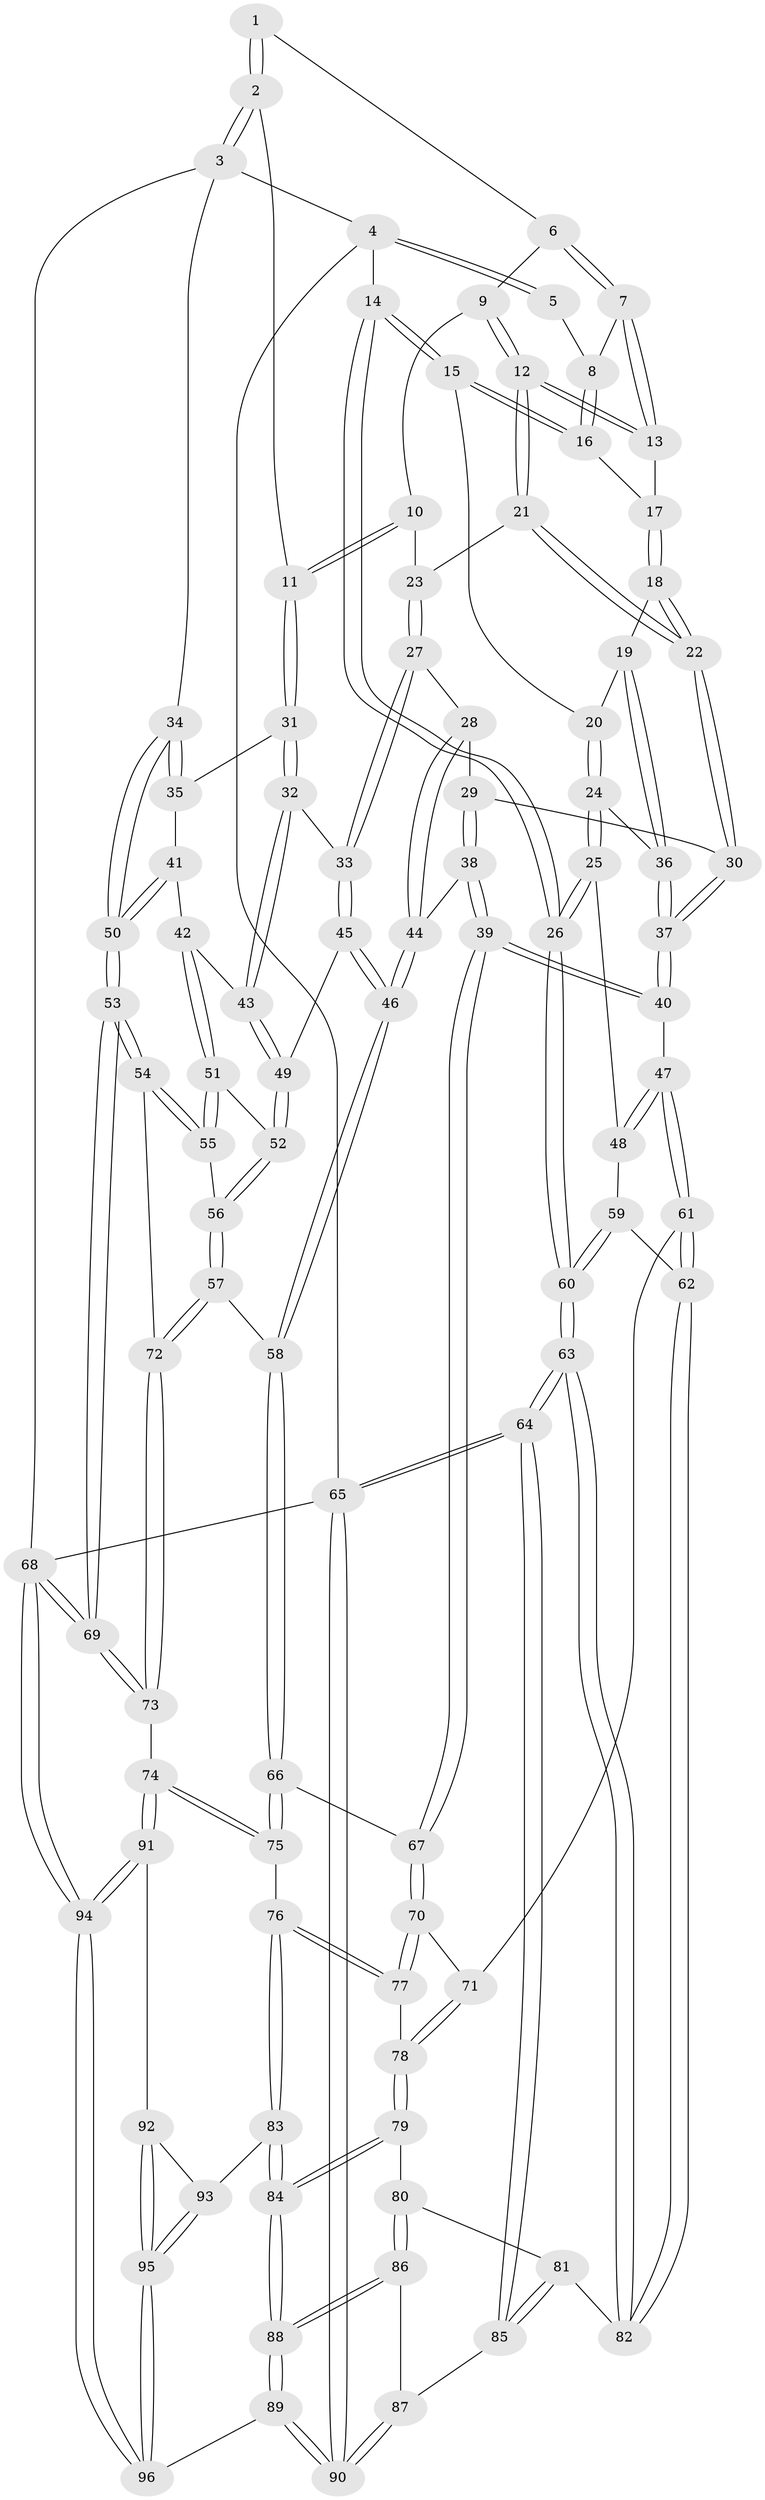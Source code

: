 // Generated by graph-tools (version 1.1) at 2025/01/03/09/25 05:01:51]
// undirected, 96 vertices, 237 edges
graph export_dot {
graph [start="1"]
  node [color=gray90,style=filled];
  1 [pos="+0.5117503050742811+0"];
  2 [pos="+1+0"];
  3 [pos="+1+0"];
  4 [pos="+0+0"];
  5 [pos="+0.3956380175207646+0"];
  6 [pos="+0.5452334927653625+0"];
  7 [pos="+0.5130361571009127+0.06310205952376738"];
  8 [pos="+0.36379878030792734+0"];
  9 [pos="+0.6034415217701765+0.04903708624866924"];
  10 [pos="+0.7110851431313489+0.08740488053859691"];
  11 [pos="+0.8495897485258231+0.04880615900328563"];
  12 [pos="+0.5359863858949427+0.1374012010104706"];
  13 [pos="+0.5078127956523891+0.09484109393870707"];
  14 [pos="+0+0"];
  15 [pos="+0.18156698184760078+0.11423355600120484"];
  16 [pos="+0.34992811531870477+0.05414211338924861"];
  17 [pos="+0.3665759101767776+0.07933546539608195"];
  18 [pos="+0.38651521430329144+0.18120153221389595"];
  19 [pos="+0.37160459146973346+0.1948979600464383"];
  20 [pos="+0.21646817017876685+0.17985831159073215"];
  21 [pos="+0.5401777297657604+0.154411032575603"];
  22 [pos="+0.45507592753753145+0.21145762848993105"];
  23 [pos="+0.596919793113376+0.18162966614603426"];
  24 [pos="+0.2383827075237837+0.30200685352317774"];
  25 [pos="+0.14210561345792902+0.3590749962809024"];
  26 [pos="+0+0.2420873736941438"];
  27 [pos="+0.6278298346053276+0.2895506174438701"];
  28 [pos="+0.5806529668259409+0.310244036552461"];
  29 [pos="+0.48413002363554797+0.2878972402853283"];
  30 [pos="+0.47000225096528087+0.27375151056138697"];
  31 [pos="+0.8214015739596217+0.2394973485186495"];
  32 [pos="+0.8131035176818936+0.24962512885027843"];
  33 [pos="+0.6770285159523057+0.3093778509382498"];
  34 [pos="+1+0.3512531195781545"];
  35 [pos="+0.8656792307663409+0.26506952814418194"];
  36 [pos="+0.30612939230142916+0.31615540845415907"];
  37 [pos="+0.3347109362079078+0.34652425839123435"];
  38 [pos="+0.44199477055199654+0.4516470461874125"];
  39 [pos="+0.40548120972177837+0.4872843571819558"];
  40 [pos="+0.3877328994269333+0.4829621891065272"];
  41 [pos="+0.9465156365386603+0.40268668088239434"];
  42 [pos="+0.9278364792330644+0.4139387882840323"];
  43 [pos="+0.8293994940872448+0.382074148921704"];
  44 [pos="+0.5404521243318391+0.4038571803928621"];
  45 [pos="+0.6833739020726103+0.3976087869544936"];
  46 [pos="+0.663034491082028+0.48257279521661806"];
  47 [pos="+0.32763743515455196+0.5109329149089014"];
  48 [pos="+0.16041834191679452+0.41797500107134544"];
  49 [pos="+0.8147792416981621+0.4152689056807756"];
  50 [pos="+1+0.38304331506976186"];
  51 [pos="+0.9131721326209802+0.4466973719249498"];
  52 [pos="+0.8157914739781699+0.4759203550445422"];
  53 [pos="+1+0.6273403835263864"];
  54 [pos="+1+0.6128465859983953"];
  55 [pos="+0.9352739191638273+0.5369402084930879"];
  56 [pos="+0.790722419495179+0.5412895464829987"];
  57 [pos="+0.7660483516291466+0.5616448061419532"];
  58 [pos="+0.673039727115812+0.5497671607309997"];
  59 [pos="+0.14373354438995425+0.46542113411907005"];
  60 [pos="+0+0.5383782872208309"];
  61 [pos="+0.24433031949973066+0.6139205594697632"];
  62 [pos="+0.135698625483661+0.6426849408784321"];
  63 [pos="+0+0.6018076735408819"];
  64 [pos="+0+0.8947343344284845"];
  65 [pos="+0+1"];
  66 [pos="+0.6557290690049306+0.5628787943069028"];
  67 [pos="+0.4726066398863645+0.5638522982361821"];
  68 [pos="+1+1"];
  69 [pos="+1+1"];
  70 [pos="+0.4567864709407091+0.6708349724882684"];
  71 [pos="+0.27243762519279935+0.643479740410346"];
  72 [pos="+0.8238647838775632+0.6675416745317272"];
  73 [pos="+0.8075179501795627+0.7931034077260071"];
  74 [pos="+0.6942036238486847+0.8193026975504052"];
  75 [pos="+0.6306365346065265+0.7711092045363364"];
  76 [pos="+0.48754238311143416+0.7801312766242239"];
  77 [pos="+0.4609300691132687+0.7356101085578552"];
  78 [pos="+0.3227468184742086+0.7318486925381142"];
  79 [pos="+0.2807242562701508+0.8004058701344444"];
  80 [pos="+0.1512923131902428+0.7594343999041591"];
  81 [pos="+0.14679914305202785+0.748039672237326"];
  82 [pos="+0.12442354141212394+0.6511549840934766"];
  83 [pos="+0.442667167241212+0.8812753977176975"];
  84 [pos="+0.3486825237973478+0.9543717589994853"];
  85 [pos="+0+0.8501283925518166"];
  86 [pos="+0.15062543306690399+0.763030548697069"];
  87 [pos="+0.08583334969623771+0.8493765566764269"];
  88 [pos="+0.2544969370435424+1"];
  89 [pos="+0.22502554663942986+1"];
  90 [pos="+0.17023976939258592+1"];
  91 [pos="+0.6757474065760264+0.9144429365613803"];
  92 [pos="+0.6249803282210957+0.9310860960818873"];
  93 [pos="+0.49528409716305477+0.9120703804095873"];
  94 [pos="+0.8369446442637606+1"];
  95 [pos="+0.5591622548892969+1"];
  96 [pos="+0.5458885985007572+1"];
  1 -- 2;
  1 -- 2;
  1 -- 6;
  2 -- 3;
  2 -- 3;
  2 -- 11;
  3 -- 4;
  3 -- 34;
  3 -- 68;
  4 -- 5;
  4 -- 5;
  4 -- 14;
  4 -- 65;
  5 -- 8;
  6 -- 7;
  6 -- 7;
  6 -- 9;
  7 -- 8;
  7 -- 13;
  7 -- 13;
  8 -- 16;
  8 -- 16;
  9 -- 10;
  9 -- 12;
  9 -- 12;
  10 -- 11;
  10 -- 11;
  10 -- 23;
  11 -- 31;
  11 -- 31;
  12 -- 13;
  12 -- 13;
  12 -- 21;
  12 -- 21;
  13 -- 17;
  14 -- 15;
  14 -- 15;
  14 -- 26;
  14 -- 26;
  15 -- 16;
  15 -- 16;
  15 -- 20;
  16 -- 17;
  17 -- 18;
  17 -- 18;
  18 -- 19;
  18 -- 22;
  18 -- 22;
  19 -- 20;
  19 -- 36;
  19 -- 36;
  20 -- 24;
  20 -- 24;
  21 -- 22;
  21 -- 22;
  21 -- 23;
  22 -- 30;
  22 -- 30;
  23 -- 27;
  23 -- 27;
  24 -- 25;
  24 -- 25;
  24 -- 36;
  25 -- 26;
  25 -- 26;
  25 -- 48;
  26 -- 60;
  26 -- 60;
  27 -- 28;
  27 -- 33;
  27 -- 33;
  28 -- 29;
  28 -- 44;
  28 -- 44;
  29 -- 30;
  29 -- 38;
  29 -- 38;
  30 -- 37;
  30 -- 37;
  31 -- 32;
  31 -- 32;
  31 -- 35;
  32 -- 33;
  32 -- 43;
  32 -- 43;
  33 -- 45;
  33 -- 45;
  34 -- 35;
  34 -- 35;
  34 -- 50;
  34 -- 50;
  35 -- 41;
  36 -- 37;
  36 -- 37;
  37 -- 40;
  37 -- 40;
  38 -- 39;
  38 -- 39;
  38 -- 44;
  39 -- 40;
  39 -- 40;
  39 -- 67;
  39 -- 67;
  40 -- 47;
  41 -- 42;
  41 -- 50;
  41 -- 50;
  42 -- 43;
  42 -- 51;
  42 -- 51;
  43 -- 49;
  43 -- 49;
  44 -- 46;
  44 -- 46;
  45 -- 46;
  45 -- 46;
  45 -- 49;
  46 -- 58;
  46 -- 58;
  47 -- 48;
  47 -- 48;
  47 -- 61;
  47 -- 61;
  48 -- 59;
  49 -- 52;
  49 -- 52;
  50 -- 53;
  50 -- 53;
  51 -- 52;
  51 -- 55;
  51 -- 55;
  52 -- 56;
  52 -- 56;
  53 -- 54;
  53 -- 54;
  53 -- 69;
  53 -- 69;
  54 -- 55;
  54 -- 55;
  54 -- 72;
  55 -- 56;
  56 -- 57;
  56 -- 57;
  57 -- 58;
  57 -- 72;
  57 -- 72;
  58 -- 66;
  58 -- 66;
  59 -- 60;
  59 -- 60;
  59 -- 62;
  60 -- 63;
  60 -- 63;
  61 -- 62;
  61 -- 62;
  61 -- 71;
  62 -- 82;
  62 -- 82;
  63 -- 64;
  63 -- 64;
  63 -- 82;
  63 -- 82;
  64 -- 65;
  64 -- 65;
  64 -- 85;
  64 -- 85;
  65 -- 90;
  65 -- 90;
  65 -- 68;
  66 -- 67;
  66 -- 75;
  66 -- 75;
  67 -- 70;
  67 -- 70;
  68 -- 69;
  68 -- 69;
  68 -- 94;
  68 -- 94;
  69 -- 73;
  69 -- 73;
  70 -- 71;
  70 -- 77;
  70 -- 77;
  71 -- 78;
  71 -- 78;
  72 -- 73;
  72 -- 73;
  73 -- 74;
  74 -- 75;
  74 -- 75;
  74 -- 91;
  74 -- 91;
  75 -- 76;
  76 -- 77;
  76 -- 77;
  76 -- 83;
  76 -- 83;
  77 -- 78;
  78 -- 79;
  78 -- 79;
  79 -- 80;
  79 -- 84;
  79 -- 84;
  80 -- 81;
  80 -- 86;
  80 -- 86;
  81 -- 82;
  81 -- 85;
  81 -- 85;
  83 -- 84;
  83 -- 84;
  83 -- 93;
  84 -- 88;
  84 -- 88;
  85 -- 87;
  86 -- 87;
  86 -- 88;
  86 -- 88;
  87 -- 90;
  87 -- 90;
  88 -- 89;
  88 -- 89;
  89 -- 90;
  89 -- 90;
  89 -- 96;
  91 -- 92;
  91 -- 94;
  91 -- 94;
  92 -- 93;
  92 -- 95;
  92 -- 95;
  93 -- 95;
  93 -- 95;
  94 -- 96;
  94 -- 96;
  95 -- 96;
  95 -- 96;
}
